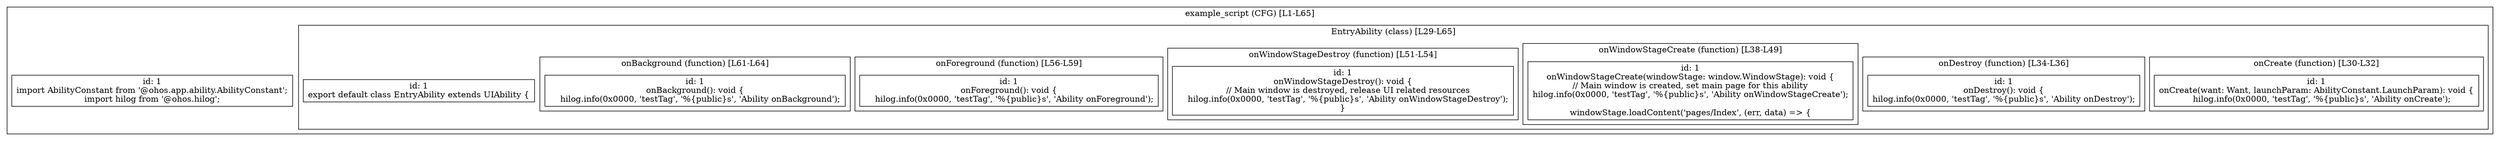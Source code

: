 digraph "87.ts" {
  subgraph "cluster_1" {
    label="example_script (CFG) [L1-L65]";
    node_1_1 [label="id: 1\nimport AbilityConstant from '@ohos.app.ability.AbilityConstant';
import hilog from '@ohos.hilog';", shape=box];
  subgraph "cluster_2" {
    label="EntryAbility (class) [L29-L65]";
    node_2_1 [label="id: 1\nexport default class EntryAbility extends UIAbility {", shape=box];
  subgraph "cluster_3" {
    label="onCreate (function) [L30-L32]";
    node_3_1 [label="id: 1\nonCreate(want: Want, launchParam: AbilityConstant.LaunchParam): void {
    hilog.info(0x0000, 'testTag', '%{public}s', 'Ability onCreate');", shape=box];
  }
  subgraph "cluster_4" {
    label="onDestroy (function) [L34-L36]";
    node_4_1 [label="id: 1\nonDestroy(): void {
hilog.info(0x0000, 'testTag', '%{public}s', 'Ability onDestroy');", shape=box];
  }
  subgraph "cluster_5" {
    label="onWindowStageCreate (function) [L38-L49]";
    node_5_1 [label="id: 1\nonWindowStageCreate(windowStage: window.WindowStage): void {
// Main window is created, set main page for this ability
hilog.info(0x0000, 'testTag', '%{public}s', 'Ability onWindowStageCreate');

windowStage.loadContent('pages/Index', (err, data) => {", shape=box];
  }
  subgraph "cluster_6" {
    label="onWindowStageDestroy (function) [L51-L54]";
    node_6_1 [label="id: 1\nonWindowStageDestroy(): void {
    // Main window is destroyed, release UI related resources
    hilog.info(0x0000, 'testTag', '%{public}s', 'Ability onWindowStageDestroy');
}", shape=box];
  }
  subgraph "cluster_7" {
    label="onForeground (function) [L56-L59]";
    node_7_1 [label="id: 1\nonForeground(): void {
    hilog.info(0x0000, 'testTag', '%{public}s', 'Ability onForeground');", shape=box];
  }
  subgraph "cluster_8" {
    label="onBackground (function) [L61-L64]";
    node_8_1 [label="id: 1\nonBackground(): void {
    hilog.info(0x0000, 'testTag', '%{public}s', 'Ability onBackground');", shape=box];
  }
  }
  }
}